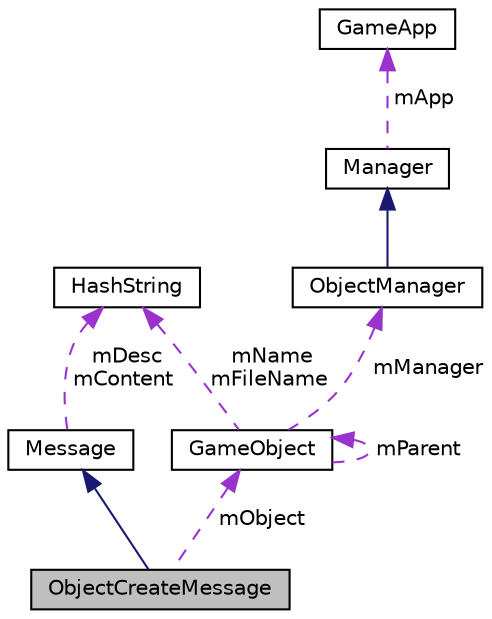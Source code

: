 digraph "ObjectCreateMessage"
{
  edge [fontname="Helvetica",fontsize="10",labelfontname="Helvetica",labelfontsize="10"];
  node [fontname="Helvetica",fontsize="10",shape=record];
  Node1 [label="ObjectCreateMessage",height=0.2,width=0.4,color="black", fillcolor="grey75", style="filled", fontcolor="black"];
  Node2 -> Node1 [dir="back",color="midnightblue",fontsize="10",style="solid",fontname="Helvetica"];
  Node2 [label="Message",height=0.2,width=0.4,color="black", fillcolor="white", style="filled",URL="$classMessage.html"];
  Node3 -> Node2 [dir="back",color="darkorchid3",fontsize="10",style="dashed",label=" mDesc\nmContent" ,fontname="Helvetica"];
  Node3 [label="HashString",height=0.2,width=0.4,color="black", fillcolor="white", style="filled",URL="$classHashString.html"];
  Node4 -> Node1 [dir="back",color="darkorchid3",fontsize="10",style="dashed",label=" mObject" ,fontname="Helvetica"];
  Node4 [label="GameObject",height=0.2,width=0.4,color="black", fillcolor="white", style="filled",URL="$classGameObject.html"];
  Node4 -> Node4 [dir="back",color="darkorchid3",fontsize="10",style="dashed",label=" mParent" ,fontname="Helvetica"];
  Node5 -> Node4 [dir="back",color="darkorchid3",fontsize="10",style="dashed",label=" mManager" ,fontname="Helvetica"];
  Node5 [label="ObjectManager",height=0.2,width=0.4,color="black", fillcolor="white", style="filled",URL="$classObjectManager.html"];
  Node6 -> Node5 [dir="back",color="midnightblue",fontsize="10",style="solid",fontname="Helvetica"];
  Node6 [label="Manager",height=0.2,width=0.4,color="black", fillcolor="white", style="filled",URL="$classManager.html"];
  Node7 -> Node6 [dir="back",color="darkorchid3",fontsize="10",style="dashed",label=" mApp" ,fontname="Helvetica"];
  Node7 [label="GameApp",height=0.2,width=0.4,color="black", fillcolor="white", style="filled",URL="$classGameApp.html"];
  Node3 -> Node4 [dir="back",color="darkorchid3",fontsize="10",style="dashed",label=" mName\nmFileName" ,fontname="Helvetica"];
}
